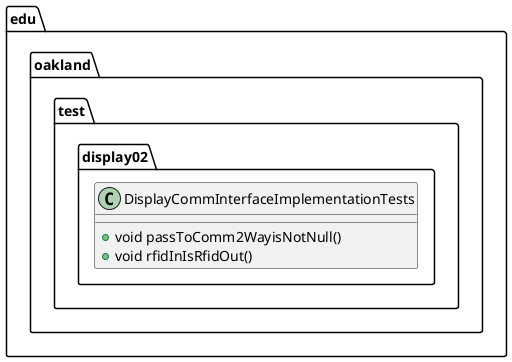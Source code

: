 @startuml DisplayCommInterfaceImplementationTests

package edu.oakland.test.display02 {
    class DisplayCommInterfaceImplementationTests {
        + void passToComm2WayisNotNull()
        + void rfidInIsRfidOut()

    }
}

@enduml
